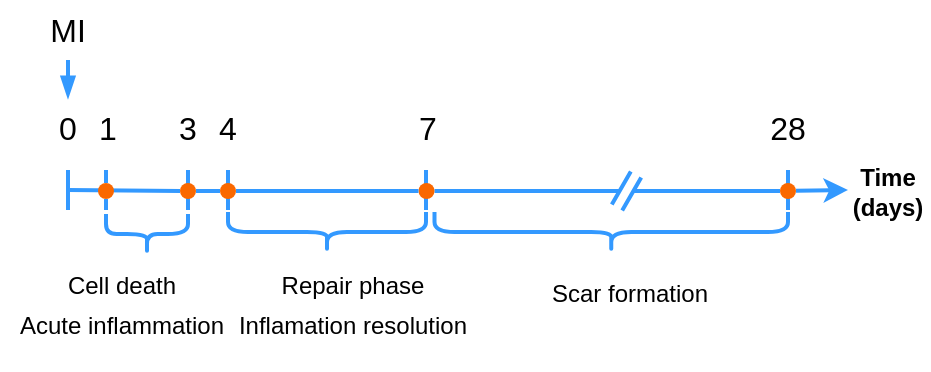 <mxfile version="18.0.5" type="github">
  <diagram id="mpmAJTw458juSx7aUYDo" name="Page-1">
    <mxGraphModel dx="782" dy="380" grid="1" gridSize="10" guides="1" tooltips="1" connect="1" arrows="1" fold="1" page="1" pageScale="1" pageWidth="827" pageHeight="1169" math="0" shadow="0">
      <root>
        <mxCell id="0" />
        <mxCell id="1" parent="0" />
        <mxCell id="r0C9NEI-OeTDAFz4-9kM-1" value="" style="endArrow=classic;html=1;rounded=0;strokeWidth=2;strokeColor=#3399FF;startArrow=none;" edge="1" parent="1" source="r0C9NEI-OeTDAFz4-9kM-37">
          <mxGeometry width="50" height="50" relative="1" as="geometry">
            <mxPoint x="160" y="320" as="sourcePoint" />
            <mxPoint x="550" y="320" as="targetPoint" />
          </mxGeometry>
        </mxCell>
        <mxCell id="r0C9NEI-OeTDAFz4-9kM-5" value="" style="endArrow=none;html=1;rounded=0;strokeColor=#3399FF;strokeWidth=2;" edge="1" parent="1">
          <mxGeometry width="50" height="50" relative="1" as="geometry">
            <mxPoint x="160" y="330" as="sourcePoint" />
            <mxPoint x="160" y="310" as="targetPoint" />
          </mxGeometry>
        </mxCell>
        <mxCell id="r0C9NEI-OeTDAFz4-9kM-6" value="0" style="text;html=1;strokeColor=none;fillColor=none;align=center;verticalAlign=middle;whiteSpace=wrap;rounded=0;strokeWidth=3;fontSize=16;" vertex="1" parent="1">
          <mxGeometry x="140" y="274" width="40" height="30" as="geometry" />
        </mxCell>
        <mxCell id="r0C9NEI-OeTDAFz4-9kM-7" value="" style="endArrow=none;html=1;rounded=0;strokeColor=#3399FF;strokeWidth=2;startArrow=none;" edge="1" parent="1" source="r0C9NEI-OeTDAFz4-9kM-32">
          <mxGeometry width="50" height="50" relative="1" as="geometry">
            <mxPoint x="179" y="330" as="sourcePoint" />
            <mxPoint x="179" y="310" as="targetPoint" />
          </mxGeometry>
        </mxCell>
        <mxCell id="r0C9NEI-OeTDAFz4-9kM-8" value="" style="endArrow=none;html=1;rounded=0;strokeColor=#3399FF;strokeWidth=2;" edge="1" parent="1">
          <mxGeometry width="50" height="50" relative="1" as="geometry">
            <mxPoint x="220" y="330" as="sourcePoint" />
            <mxPoint x="220" y="310" as="targetPoint" />
          </mxGeometry>
        </mxCell>
        <mxCell id="r0C9NEI-OeTDAFz4-9kM-9" value="" style="endArrow=none;html=1;rounded=0;strokeColor=#3399FF;strokeWidth=2;" edge="1" parent="1">
          <mxGeometry width="50" height="50" relative="1" as="geometry">
            <mxPoint x="240" y="330" as="sourcePoint" />
            <mxPoint x="240" y="310" as="targetPoint" />
          </mxGeometry>
        </mxCell>
        <mxCell id="r0C9NEI-OeTDAFz4-9kM-10" value="" style="endArrow=none;html=1;rounded=0;strokeColor=#3399FF;strokeWidth=2;" edge="1" parent="1">
          <mxGeometry width="50" height="50" relative="1" as="geometry">
            <mxPoint x="339" y="330" as="sourcePoint" />
            <mxPoint x="339" y="310" as="targetPoint" />
          </mxGeometry>
        </mxCell>
        <mxCell id="r0C9NEI-OeTDAFz4-9kM-11" value="" style="endArrow=none;html=1;rounded=0;strokeColor=#3399FF;strokeWidth=2;" edge="1" parent="1">
          <mxGeometry width="50" height="50" relative="1" as="geometry">
            <mxPoint x="520" y="330" as="sourcePoint" />
            <mxPoint x="520" y="310" as="targetPoint" />
          </mxGeometry>
        </mxCell>
        <mxCell id="r0C9NEI-OeTDAFz4-9kM-14" value="" style="shape=partialRectangle;whiteSpace=wrap;html=1;top=0;bottom=0;fillColor=none;rotation=30;strokeWidth=2;strokeColor=#3399FF;" vertex="1" parent="1">
          <mxGeometry x="436.25" y="312" width="6" height="17" as="geometry" />
        </mxCell>
        <mxCell id="r0C9NEI-OeTDAFz4-9kM-15" value="" style="endArrow=none;html=1;rounded=0;strokeWidth=2;strokeColor=#3399FF;startArrow=none;" edge="1" parent="1" source="r0C9NEI-OeTDAFz4-9kM-36" target="r0C9NEI-OeTDAFz4-9kM-14">
          <mxGeometry width="50" height="50" relative="1" as="geometry">
            <mxPoint x="160" y="320" as="sourcePoint" />
            <mxPoint x="550" y="320" as="targetPoint" />
          </mxGeometry>
        </mxCell>
        <mxCell id="r0C9NEI-OeTDAFz4-9kM-16" value="1" style="text;html=1;strokeColor=none;fillColor=none;align=center;verticalAlign=middle;whiteSpace=wrap;rounded=0;strokeWidth=3;fontSize=16;" vertex="1" parent="1">
          <mxGeometry x="160" y="274" width="40" height="30" as="geometry" />
        </mxCell>
        <mxCell id="r0C9NEI-OeTDAFz4-9kM-17" value="3" style="text;html=1;strokeColor=none;fillColor=none;align=center;verticalAlign=middle;whiteSpace=wrap;rounded=0;strokeWidth=3;fontSize=16;" vertex="1" parent="1">
          <mxGeometry x="200" y="274" width="40" height="30" as="geometry" />
        </mxCell>
        <mxCell id="r0C9NEI-OeTDAFz4-9kM-18" value="4" style="text;html=1;strokeColor=none;fillColor=none;align=center;verticalAlign=middle;whiteSpace=wrap;rounded=0;strokeWidth=3;fontSize=16;" vertex="1" parent="1">
          <mxGeometry x="220" y="274" width="40" height="30" as="geometry" />
        </mxCell>
        <mxCell id="r0C9NEI-OeTDAFz4-9kM-19" value="7" style="text;html=1;strokeColor=none;fillColor=none;align=center;verticalAlign=middle;whiteSpace=wrap;rounded=0;strokeWidth=3;fontSize=16;" vertex="1" parent="1">
          <mxGeometry x="320" y="274" width="40" height="30" as="geometry" />
        </mxCell>
        <mxCell id="r0C9NEI-OeTDAFz4-9kM-20" value="28" style="text;html=1;strokeColor=none;fillColor=none;align=center;verticalAlign=middle;whiteSpace=wrap;rounded=0;strokeWidth=3;fontSize=16;" vertex="1" parent="1">
          <mxGeometry x="500" y="274" width="40" height="30" as="geometry" />
        </mxCell>
        <mxCell id="r0C9NEI-OeTDAFz4-9kM-21" value="MI" style="text;html=1;strokeColor=none;fillColor=none;align=center;verticalAlign=middle;whiteSpace=wrap;rounded=0;strokeWidth=3;fontSize=16;" vertex="1" parent="1">
          <mxGeometry x="140" y="225" width="40" height="30" as="geometry" />
        </mxCell>
        <mxCell id="r0C9NEI-OeTDAFz4-9kM-22" value="" style="endArrow=blockThin;html=1;rounded=1;fontSize=16;strokeColor=#3399FF;strokeWidth=2;exitX=0.5;exitY=1;exitDx=0;exitDy=0;entryX=0;entryY=0;entryDx=0;entryDy=0;horizontal=1;endFill=1;" edge="1" parent="1" source="r0C9NEI-OeTDAFz4-9kM-21" target="r0C9NEI-OeTDAFz4-9kM-16">
          <mxGeometry width="50" height="50" relative="1" as="geometry">
            <mxPoint x="360" y="350" as="sourcePoint" />
            <mxPoint x="410" y="300" as="targetPoint" />
          </mxGeometry>
        </mxCell>
        <mxCell id="r0C9NEI-OeTDAFz4-9kM-24" value="" style="shape=curlyBracket;whiteSpace=wrap;html=1;rounded=1;flipH=1;fontSize=16;strokeColor=#3399FF;strokeWidth=2;direction=north;size=0.5;" vertex="1" parent="1">
          <mxGeometry x="179" y="332" width="41" height="20" as="geometry" />
        </mxCell>
        <mxCell id="r0C9NEI-OeTDAFz4-9kM-26" value="&lt;font style=&quot;font-size: 12px;&quot;&gt;Cell death&lt;br&gt;Acute inflammation&lt;br&gt;&lt;/font&gt;" style="text;html=1;strokeColor=none;fillColor=none;align=center;verticalAlign=middle;whiteSpace=wrap;rounded=0;strokeWidth=3;fontSize=16;" vertex="1" parent="1">
          <mxGeometry x="126.25" y="352" width="121.5" height="48" as="geometry" />
        </mxCell>
        <mxCell id="r0C9NEI-OeTDAFz4-9kM-27" value="" style="shape=curlyBracket;whiteSpace=wrap;html=1;rounded=1;flipH=1;fontSize=16;strokeColor=#3399FF;strokeWidth=2;direction=north;size=0.5;" vertex="1" parent="1">
          <mxGeometry x="240" y="331" width="99" height="20" as="geometry" />
        </mxCell>
        <mxCell id="r0C9NEI-OeTDAFz4-9kM-28" value="&lt;font style=&quot;font-size: 12px;&quot;&gt;Repair phase&lt;br&gt;Inflamation resolution&lt;br&gt;&lt;/font&gt;" style="text;html=1;strokeColor=none;fillColor=none;align=center;verticalAlign=middle;whiteSpace=wrap;rounded=0;strokeWidth=3;fontSize=16;" vertex="1" parent="1">
          <mxGeometry x="220" y="342" width="165.25" height="68" as="geometry" />
        </mxCell>
        <mxCell id="r0C9NEI-OeTDAFz4-9kM-29" value="&lt;font style=&quot;font-size: 12px;&quot;&gt;Scar formation&lt;br&gt;&lt;/font&gt;" style="text;html=1;strokeColor=none;fillColor=none;align=center;verticalAlign=middle;whiteSpace=wrap;rounded=0;strokeWidth=3;fontSize=16;" vertex="1" parent="1">
          <mxGeometry x="379.5" y="360" width="121.5" height="20" as="geometry" />
        </mxCell>
        <mxCell id="r0C9NEI-OeTDAFz4-9kM-30" value="" style="shape=curlyBracket;whiteSpace=wrap;html=1;rounded=1;flipH=1;fontSize=16;strokeColor=#3399FF;strokeWidth=2;direction=north;size=0.5;" vertex="1" parent="1">
          <mxGeometry x="343.25" y="331" width="176.75" height="20" as="geometry" />
        </mxCell>
        <mxCell id="r0C9NEI-OeTDAFz4-9kM-31" value="Time&lt;br&gt;(days)" style="text;html=1;strokeColor=none;fillColor=none;align=center;verticalAlign=middle;whiteSpace=wrap;rounded=0;strokeWidth=3;fontSize=12;fontStyle=1" vertex="1" parent="1">
          <mxGeometry x="550" y="305.5" width="40" height="30" as="geometry" />
        </mxCell>
        <mxCell id="r0C9NEI-OeTDAFz4-9kM-37" value="" style="ellipse;whiteSpace=wrap;html=1;aspect=fixed;fontSize=12;strokeColor=none;strokeWidth=2;fillColor=#fa6800;fontColor=#000000;" vertex="1" parent="1">
          <mxGeometry x="516" y="316.5" width="8" height="8" as="geometry" />
        </mxCell>
        <mxCell id="r0C9NEI-OeTDAFz4-9kM-40" value="" style="endArrow=none;html=1;rounded=0;strokeWidth=2;strokeColor=#3399FF;startArrow=none;" edge="1" parent="1" source="r0C9NEI-OeTDAFz4-9kM-14" target="r0C9NEI-OeTDAFz4-9kM-37">
          <mxGeometry width="50" height="50" relative="1" as="geometry">
            <mxPoint x="442.723" y="320.484" as="sourcePoint" />
            <mxPoint x="550" y="320" as="targetPoint" />
          </mxGeometry>
        </mxCell>
        <mxCell id="r0C9NEI-OeTDAFz4-9kM-36" value="" style="ellipse;whiteSpace=wrap;html=1;aspect=fixed;fontSize=12;strokeColor=none;strokeWidth=2;fillColor=#fa6800;fontColor=#000000;" vertex="1" parent="1">
          <mxGeometry x="335.25" y="316.5" width="8" height="8" as="geometry" />
        </mxCell>
        <mxCell id="r0C9NEI-OeTDAFz4-9kM-41" value="" style="endArrow=none;html=1;rounded=0;strokeWidth=2;strokeColor=#3399FF;startArrow=none;" edge="1" parent="1" source="r0C9NEI-OeTDAFz4-9kM-35" target="r0C9NEI-OeTDAFz4-9kM-36">
          <mxGeometry width="50" height="50" relative="1" as="geometry">
            <mxPoint x="160" y="320" as="sourcePoint" />
            <mxPoint x="435.789" y="320.494" as="targetPoint" />
          </mxGeometry>
        </mxCell>
        <mxCell id="r0C9NEI-OeTDAFz4-9kM-35" value="" style="ellipse;whiteSpace=wrap;html=1;aspect=fixed;fontSize=12;strokeColor=none;strokeWidth=2;fillColor=#fa6800;fontColor=#000000;" vertex="1" parent="1">
          <mxGeometry x="236" y="316.5" width="8" height="8" as="geometry" />
        </mxCell>
        <mxCell id="r0C9NEI-OeTDAFz4-9kM-43" value="" style="endArrow=none;html=1;rounded=0;strokeWidth=2;strokeColor=#3399FF;startArrow=none;" edge="1" parent="1" source="r0C9NEI-OeTDAFz4-9kM-34" target="r0C9NEI-OeTDAFz4-9kM-35">
          <mxGeometry width="50" height="50" relative="1" as="geometry">
            <mxPoint x="160" y="320" as="sourcePoint" />
            <mxPoint x="335.25" y="320.5" as="targetPoint" />
          </mxGeometry>
        </mxCell>
        <mxCell id="r0C9NEI-OeTDAFz4-9kM-34" value="" style="ellipse;whiteSpace=wrap;html=1;aspect=fixed;fontSize=12;strokeColor=none;strokeWidth=2;fillColor=#fa6800;fontColor=#000000;" vertex="1" parent="1">
          <mxGeometry x="216" y="316.5" width="8" height="8" as="geometry" />
        </mxCell>
        <mxCell id="r0C9NEI-OeTDAFz4-9kM-44" value="" style="endArrow=none;html=1;rounded=0;strokeWidth=2;strokeColor=#3399FF;" edge="1" parent="1" target="r0C9NEI-OeTDAFz4-9kM-34">
          <mxGeometry width="50" height="50" relative="1" as="geometry">
            <mxPoint x="160" y="320" as="sourcePoint" />
            <mxPoint x="236" y="320.5" as="targetPoint" />
          </mxGeometry>
        </mxCell>
        <mxCell id="r0C9NEI-OeTDAFz4-9kM-32" value="" style="ellipse;whiteSpace=wrap;html=1;aspect=fixed;fontSize=12;strokeColor=none;strokeWidth=2;fillColor=#fa6800;fontColor=#000000;" vertex="1" parent="1">
          <mxGeometry x="175" y="316.5" width="8" height="8" as="geometry" />
        </mxCell>
        <mxCell id="r0C9NEI-OeTDAFz4-9kM-47" value="" style="endArrow=none;html=1;rounded=0;strokeColor=#3399FF;strokeWidth=2;" edge="1" parent="1" target="r0C9NEI-OeTDAFz4-9kM-32">
          <mxGeometry width="50" height="50" relative="1" as="geometry">
            <mxPoint x="179" y="330" as="sourcePoint" />
            <mxPoint x="179" y="310" as="targetPoint" />
          </mxGeometry>
        </mxCell>
      </root>
    </mxGraphModel>
  </diagram>
</mxfile>
